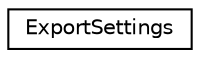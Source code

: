 digraph G
{
  edge [fontname="Helvetica",fontsize="10",labelfontname="Helvetica",labelfontsize="10"];
  node [fontname="Helvetica",fontsize="10",shape=record];
  rankdir=LR;
  Node1 [label="ExportSettings",height=0.2,width=0.4,color="black", fillcolor="white", style="filled",URL="$d0/d30/structExportSettings.html"];
}

